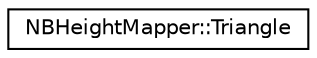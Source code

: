 digraph "Graphical Class Hierarchy"
{
  edge [fontname="Helvetica",fontsize="10",labelfontname="Helvetica",labelfontsize="10"];
  node [fontname="Helvetica",fontsize="10",shape=record];
  rankdir="LR";
  Node0 [label="NBHeightMapper::Triangle",height=0.2,width=0.4,color="black", fillcolor="white", style="filled",URL="$df/d6c/class_n_b_height_mapper_1_1_triangle.html"];
}
